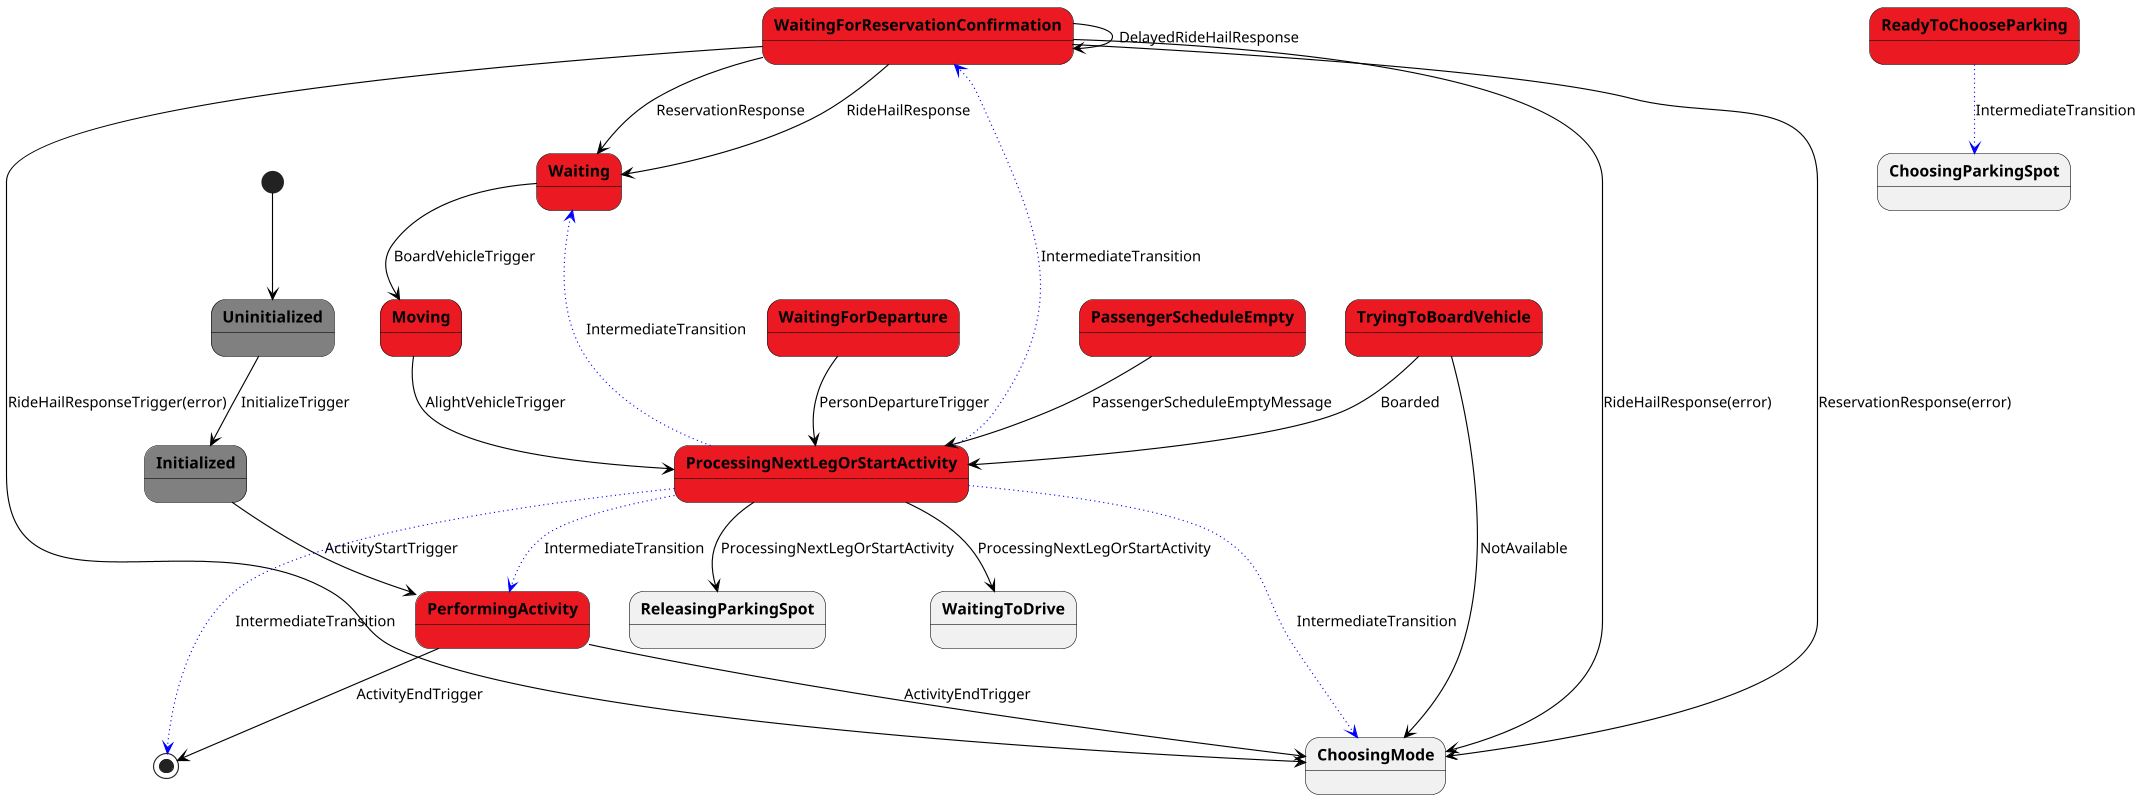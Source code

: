 @startuml

scale 1000 width
scale 800 height
skinparam stateBorderColor #black
skinparam stateFontStyle bold
skinparam arrowColor #black

' BeamAgent: States '
state Uninitialized #grey

state Initialized #grey

state PerformingActivity #eb1921

state WaitingForDeparture #eb1921

state WaitingForReservationConfirmation #eb1921

state Waiting #eb1921

state Moving #eb1921

state PassengerScheduleEmpty #eb1921

state ReadyToChooseParking #eb1921

state TryingToBoardVehicle #eb1921

state ProcessingNextLegOrStartActivity #eb1921

'BeamAgent Transitions'
[*] --> Uninitialized
Uninitialized --> Initialized :InitializeTrigger

Initialized --> PerformingActivity : ActivityStartTrigger


PerformingActivity --> ChoosingMode : ActivityEndTrigger
PerformingActivity --> [*] : ActivityEndTrigger

WaitingForDeparture --> ProcessingNextLegOrStartActivity : PersonDepartureTrigger

WaitingForReservationConfirmation --> Waiting : ReservationResponse
WaitingForReservationConfirmation --> ChoosingMode : ReservationResponse(error)
WaitingForReservationConfirmation --> WaitingForReservationConfirmation : DelayedRideHailResponse
WaitingForReservationConfirmation --> ChoosingMode : RideHailResponseTrigger(error)
WaitingForReservationConfirmation --> Waiting : RideHailResponse
WaitingForReservationConfirmation --> ChoosingMode : RideHailResponse(error)

Waiting --> Moving : BoardVehicleTrigger

Moving --> ProcessingNextLegOrStartActivity : AlightVehicleTrigger

PassengerScheduleEmpty --> ProcessingNextLegOrStartActivity: PassengerScheduleEmptyMessage

ReadyToChooseParking -[#blue,dotted]-> ChoosingParkingSpot: IntermediateTransition

TryingToBoardVehicle --> ProcessingNextLegOrStartActivity : Boarded
TryingToBoardVehicle --> ChoosingMode : NotAvailable


ProcessingNextLegOrStartActivity --> ReleasingParkingSpot : ProcessingNextLegOrStartActivity
ProcessingNextLegOrStartActivity --> WaitingToDrive : ProcessingNextLegOrStartActivity
ProcessingNextLegOrStartActivity -[#blue,dotted]-> ChoosingMode : IntermediateTransition
ProcessingNextLegOrStartActivity -[#blue,dotted]-> WaitingForReservationConfirmation : IntermediateTransition
ProcessingNextLegOrStartActivity -[#blue,dotted]-> Waiting : IntermediateTransition
ProcessingNextLegOrStartActivity -[#blue,dotted]-> PerformingActivity : IntermediateTransition
'[*] is stop event'
ProcessingNextLegOrStartActivity -[#blue,dotted]-> [*] : IntermediateTransition





@enduml